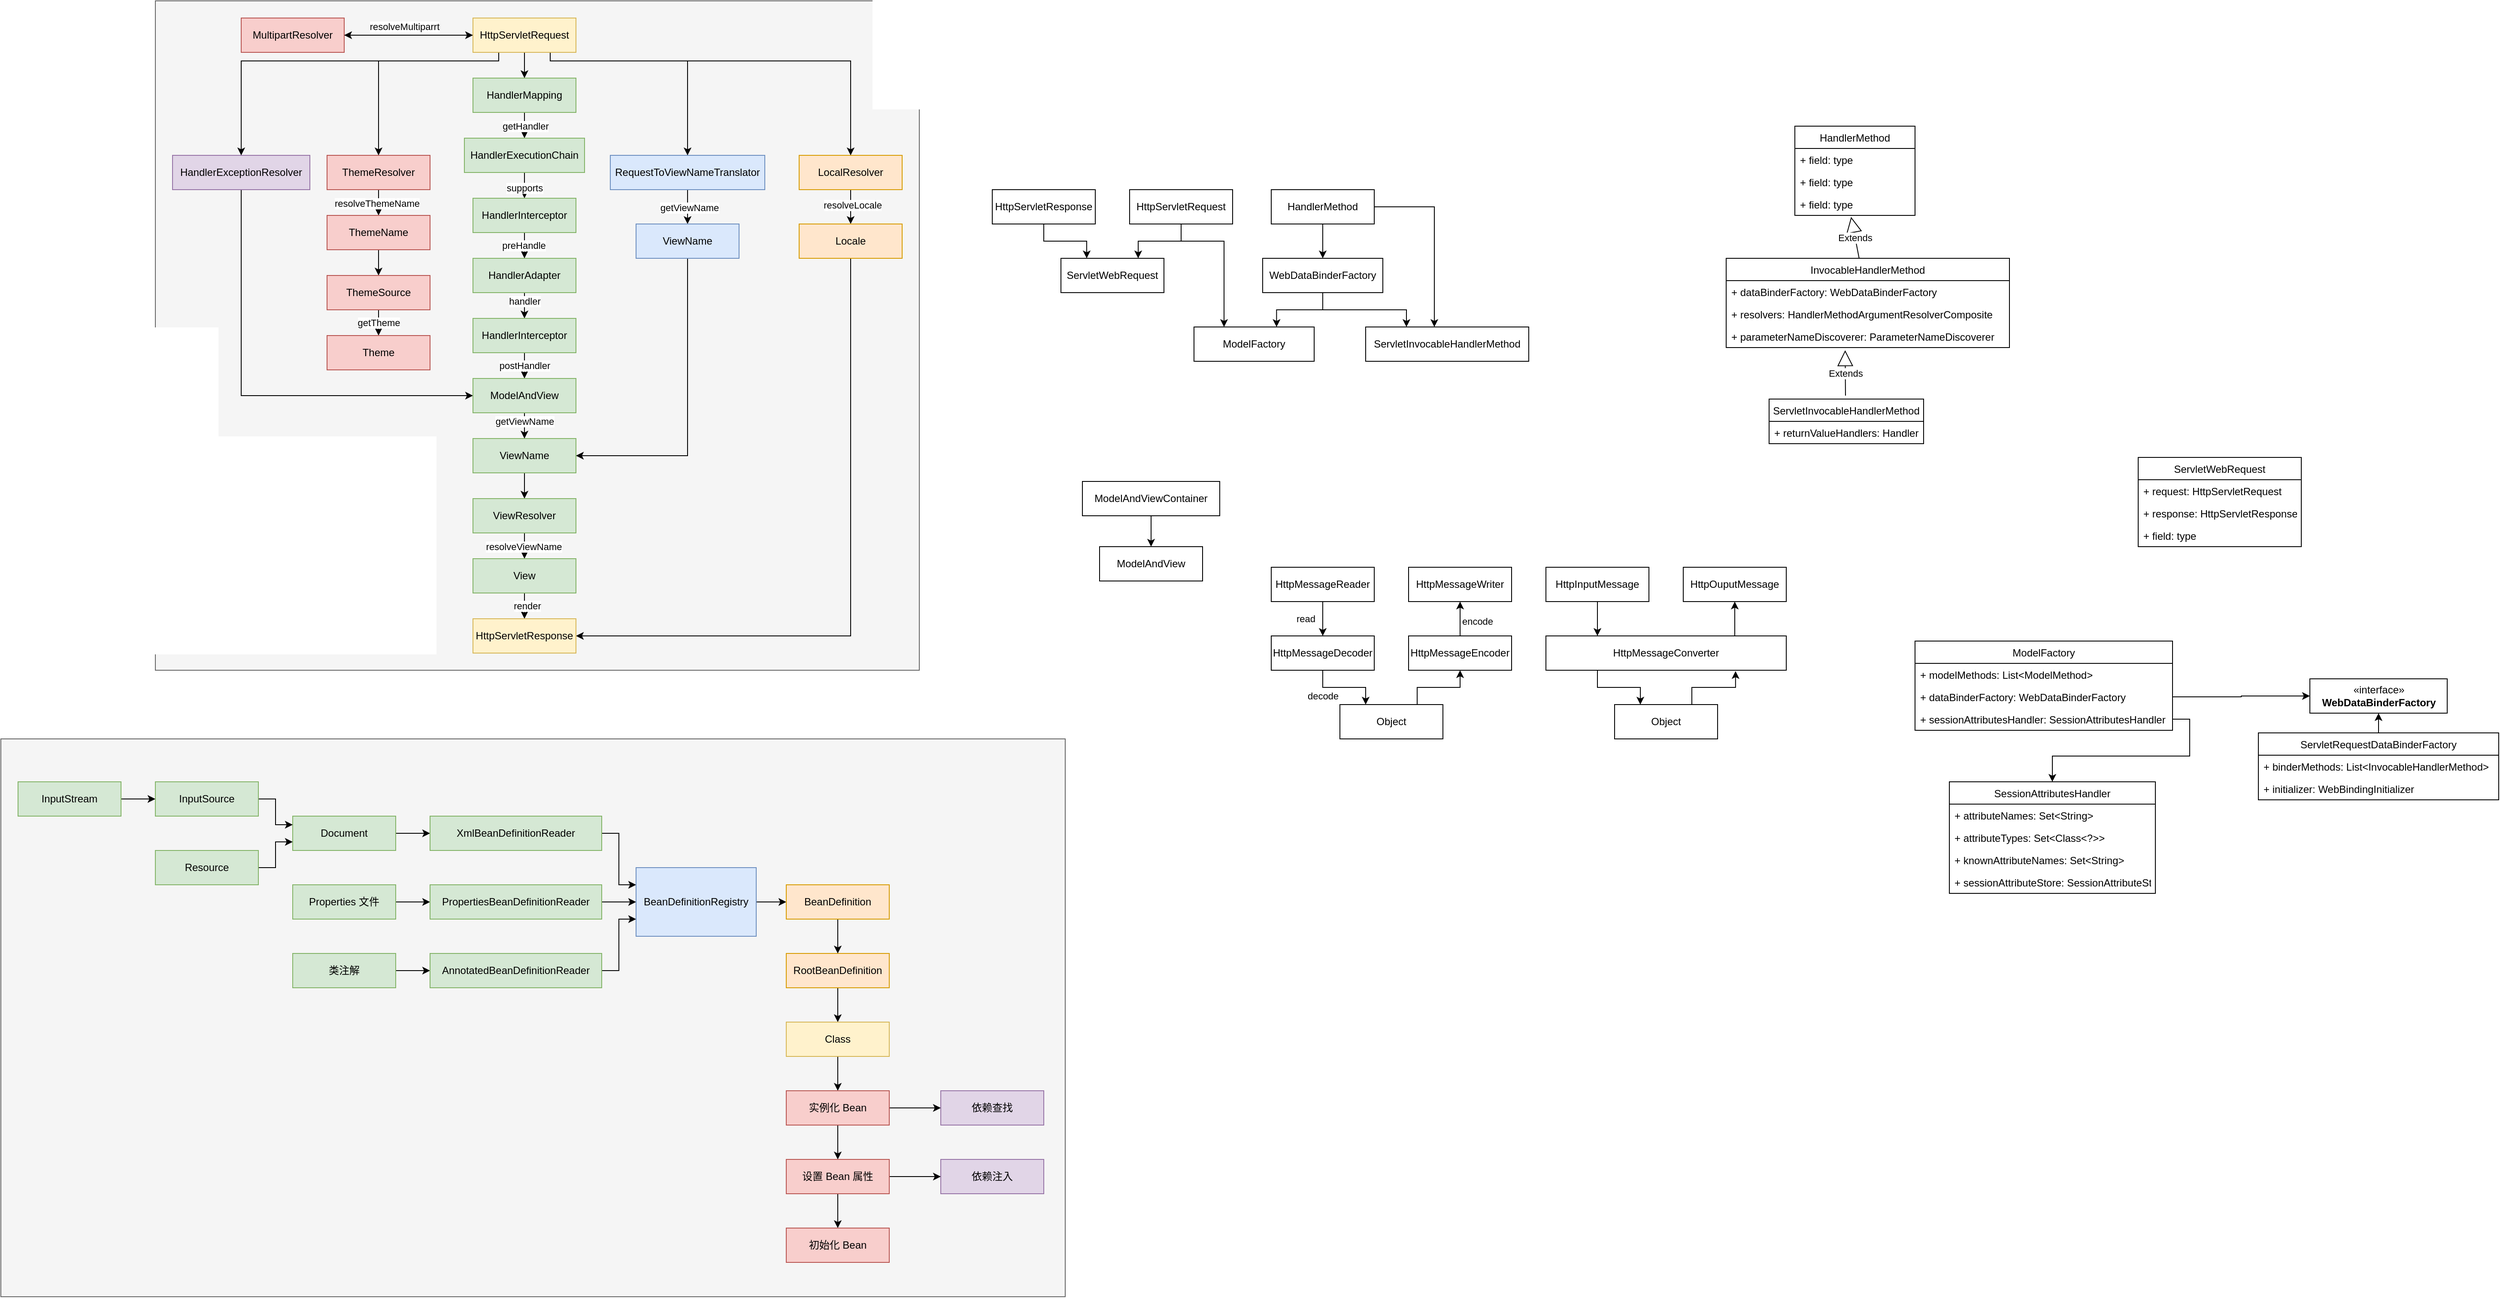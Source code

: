 <mxfile version="15.8.7" type="device"><diagram id="z5chEmHUQ7L5bZ3ctoR7" name="Page-1"><mxGraphModel dx="2350" dy="1133" grid="1" gridSize="10" guides="1" tooltips="1" connect="1" arrows="1" fold="1" page="1" pageScale="1" pageWidth="850" pageHeight="1100" math="0" shadow="0"><root><mxCell id="0"/><mxCell id="1" parent="0"/><mxCell id="lr177sAkCw5R0PbASj85-42" value="" style="rounded=0;whiteSpace=wrap;html=1;fillColor=#f5f5f5;fontColor=#333333;strokeColor=#666666;" vertex="1" parent="1"><mxGeometry x="-160" y="920" width="1240" height="650" as="geometry"/></mxCell><mxCell id="Qa3CGgrDackkm4pAQ7BP-65" value="" style="rounded=0;whiteSpace=wrap;html=1;fillColor=#f5f5f5;fontColor=#333333;strokeColor=#666666;" parent="1" vertex="1"><mxGeometry x="20" y="60" width="890" height="780" as="geometry"/></mxCell><mxCell id="Qa3CGgrDackkm4pAQ7BP-54" style="edgeStyle=orthogonalEdgeStyle;rounded=0;orthogonalLoop=1;jettySize=auto;html=1;" parent="1" source="Qa3CGgrDackkm4pAQ7BP-2" target="Qa3CGgrDackkm4pAQ7BP-12" edge="1"><mxGeometry relative="1" as="geometry"/></mxCell><mxCell id="Qa3CGgrDackkm4pAQ7BP-2" value="MultipartResolver" style="rounded=0;whiteSpace=wrap;html=1;fillColor=#f8cecc;strokeColor=#b85450;" parent="1" vertex="1"><mxGeometry x="120" y="80" width="120" height="40" as="geometry"/></mxCell><mxCell id="Qa3CGgrDackkm4pAQ7BP-24" value="" style="edgeStyle=orthogonalEdgeStyle;rounded=0;orthogonalLoop=1;jettySize=auto;html=1;" parent="1" source="Qa3CGgrDackkm4pAQ7BP-3" target="Qa3CGgrDackkm4pAQ7BP-23" edge="1"><mxGeometry relative="1" as="geometry"/></mxCell><mxCell id="Qa3CGgrDackkm4pAQ7BP-25" value="resolveLocale" style="edgeLabel;html=1;align=center;verticalAlign=middle;resizable=0;points=[];" parent="Qa3CGgrDackkm4pAQ7BP-24" vertex="1" connectable="0"><mxGeometry x="-0.1" y="2" relative="1" as="geometry"><mxPoint as="offset"/></mxGeometry></mxCell><mxCell id="Qa3CGgrDackkm4pAQ7BP-3" value="LocalResolver" style="rounded=0;whiteSpace=wrap;html=1;fillColor=#ffe6cc;strokeColor=#d79b00;" parent="1" vertex="1"><mxGeometry x="770" y="240" width="120" height="40" as="geometry"/></mxCell><mxCell id="Qa3CGgrDackkm4pAQ7BP-44" value="" style="edgeStyle=orthogonalEdgeStyle;rounded=0;orthogonalLoop=1;jettySize=auto;html=1;" parent="1" source="Qa3CGgrDackkm4pAQ7BP-4" target="Qa3CGgrDackkm4pAQ7BP-43" edge="1"><mxGeometry relative="1" as="geometry"/></mxCell><mxCell id="Qa3CGgrDackkm4pAQ7BP-45" value="resolveThemeName" style="edgeLabel;html=1;align=center;verticalAlign=middle;resizable=0;points=[];" parent="Qa3CGgrDackkm4pAQ7BP-44" vertex="1" connectable="0"><mxGeometry x="-0.05" y="2" relative="1" as="geometry"><mxPoint as="offset"/></mxGeometry></mxCell><mxCell id="Qa3CGgrDackkm4pAQ7BP-4" value="ThemeResolver" style="rounded=0;whiteSpace=wrap;html=1;fillColor=#f8cecc;strokeColor=#b85450;" parent="1" vertex="1"><mxGeometry x="220" y="240" width="120" height="40" as="geometry"/></mxCell><mxCell id="Qa3CGgrDackkm4pAQ7BP-40" style="edgeStyle=orthogonalEdgeStyle;rounded=0;orthogonalLoop=1;jettySize=auto;html=1;entryX=0.5;entryY=0;entryDx=0;entryDy=0;" parent="1" source="Qa3CGgrDackkm4pAQ7BP-5" target="Qa3CGgrDackkm4pAQ7BP-11" edge="1"><mxGeometry relative="1" as="geometry"/></mxCell><mxCell id="Qa3CGgrDackkm4pAQ7BP-41" value="getHandler" style="edgeLabel;html=1;align=center;verticalAlign=middle;resizable=0;points=[];" parent="Qa3CGgrDackkm4pAQ7BP-40" vertex="1" connectable="0"><mxGeometry x="-0.05" y="-1" relative="1" as="geometry"><mxPoint as="offset"/></mxGeometry></mxCell><mxCell id="Qa3CGgrDackkm4pAQ7BP-5" value="HandlerMapping" style="rounded=0;whiteSpace=wrap;html=1;fillColor=#d5e8d4;strokeColor=#82b366;" parent="1" vertex="1"><mxGeometry x="390" y="150" width="120" height="40" as="geometry"/></mxCell><mxCell id="Qa3CGgrDackkm4pAQ7BP-19" value="" style="edgeStyle=orthogonalEdgeStyle;rounded=0;orthogonalLoop=1;jettySize=auto;html=1;" parent="1" source="Qa3CGgrDackkm4pAQ7BP-6" target="Qa3CGgrDackkm4pAQ7BP-18" edge="1"><mxGeometry relative="1" as="geometry"/></mxCell><mxCell id="Qa3CGgrDackkm4pAQ7BP-58" value="handler" style="edgeLabel;html=1;align=center;verticalAlign=middle;resizable=0;points=[];" parent="Qa3CGgrDackkm4pAQ7BP-19" vertex="1" connectable="0"><mxGeometry x="-0.2" relative="1" as="geometry"><mxPoint y="-10" as="offset"/></mxGeometry></mxCell><mxCell id="Qa3CGgrDackkm4pAQ7BP-6" value="&lt;span&gt;HandlerAdapter&lt;/span&gt;" style="rounded=0;whiteSpace=wrap;html=1;fillColor=#d5e8d4;strokeColor=#82b366;" parent="1" vertex="1"><mxGeometry x="390" y="360" width="120" height="40" as="geometry"/></mxCell><mxCell id="Qa3CGgrDackkm4pAQ7BP-36" style="edgeStyle=orthogonalEdgeStyle;rounded=0;orthogonalLoop=1;jettySize=auto;html=1;entryX=0;entryY=0.5;entryDx=0;entryDy=0;" parent="1" source="Qa3CGgrDackkm4pAQ7BP-7" target="Qa3CGgrDackkm4pAQ7BP-20" edge="1"><mxGeometry relative="1" as="geometry"><Array as="points"><mxPoint x="120" y="520"/></Array></mxGeometry></mxCell><mxCell id="Qa3CGgrDackkm4pAQ7BP-7" value="HandlerExceptionResolver" style="rounded=0;whiteSpace=wrap;html=1;fillColor=#e1d5e7;strokeColor=#9673a6;" parent="1" vertex="1"><mxGeometry x="40" y="240" width="160" height="40" as="geometry"/></mxCell><mxCell id="Qa3CGgrDackkm4pAQ7BP-48" value="" style="edgeStyle=orthogonalEdgeStyle;rounded=0;orthogonalLoop=1;jettySize=auto;html=1;" parent="1" source="Qa3CGgrDackkm4pAQ7BP-8" target="Qa3CGgrDackkm4pAQ7BP-47" edge="1"><mxGeometry relative="1" as="geometry"/></mxCell><mxCell id="Qa3CGgrDackkm4pAQ7BP-49" value="getViewName" style="edgeLabel;html=1;align=center;verticalAlign=middle;resizable=0;points=[];" parent="Qa3CGgrDackkm4pAQ7BP-48" vertex="1" connectable="0"><mxGeometry x="0.05" y="2" relative="1" as="geometry"><mxPoint as="offset"/></mxGeometry></mxCell><mxCell id="Qa3CGgrDackkm4pAQ7BP-8" value="RequestToViewNameTranslator" style="rounded=0;whiteSpace=wrap;html=1;fillColor=#dae8fc;strokeColor=#6c8ebf;" parent="1" vertex="1"><mxGeometry x="550" y="240" width="180" height="40" as="geometry"/></mxCell><mxCell id="Qa3CGgrDackkm4pAQ7BP-29" value="" style="edgeStyle=orthogonalEdgeStyle;rounded=0;orthogonalLoop=1;jettySize=auto;html=1;exitX=0.5;exitY=1;exitDx=0;exitDy=0;" parent="1" source="Qa3CGgrDackkm4pAQ7BP-61" target="Qa3CGgrDackkm4pAQ7BP-28" edge="1"><mxGeometry relative="1" as="geometry"/></mxCell><mxCell id="Qa3CGgrDackkm4pAQ7BP-30" value="resolveViewName" style="edgeLabel;html=1;align=center;verticalAlign=middle;resizable=0;points=[];" parent="Qa3CGgrDackkm4pAQ7BP-29" vertex="1" connectable="0"><mxGeometry x="-0.05" y="1" relative="1" as="geometry"><mxPoint as="offset"/></mxGeometry></mxCell><mxCell id="Qa3CGgrDackkm4pAQ7BP-62" value="" style="edgeStyle=orthogonalEdgeStyle;rounded=0;orthogonalLoop=1;jettySize=auto;html=1;" parent="1" source="Qa3CGgrDackkm4pAQ7BP-9" target="Qa3CGgrDackkm4pAQ7BP-61" edge="1"><mxGeometry relative="1" as="geometry"/></mxCell><mxCell id="Qa3CGgrDackkm4pAQ7BP-9" value="ViewName" style="rounded=0;whiteSpace=wrap;html=1;fillColor=#d5e8d4;strokeColor=#82b366;" parent="1" vertex="1"><mxGeometry x="390" y="570" width="120" height="40" as="geometry"/></mxCell><mxCell id="Qa3CGgrDackkm4pAQ7BP-16" value="" style="edgeStyle=orthogonalEdgeStyle;rounded=0;orthogonalLoop=1;jettySize=auto;html=1;" parent="1" source="Qa3CGgrDackkm4pAQ7BP-11" target="Qa3CGgrDackkm4pAQ7BP-15" edge="1"><mxGeometry relative="1" as="geometry"/></mxCell><mxCell id="Qa3CGgrDackkm4pAQ7BP-56" value="supports" style="edgeLabel;html=1;align=center;verticalAlign=middle;resizable=0;points=[];" parent="Qa3CGgrDackkm4pAQ7BP-16" vertex="1" connectable="0"><mxGeometry x="-0.12" y="4" relative="1" as="geometry"><mxPoint x="4" as="offset"/></mxGeometry></mxCell><mxCell id="Qa3CGgrDackkm4pAQ7BP-11" value="HandlerExecutionChain" style="rounded=0;whiteSpace=wrap;html=1;fillColor=#d5e8d4;strokeColor=#82b366;" parent="1" vertex="1"><mxGeometry x="380" y="220" width="140" height="40" as="geometry"/></mxCell><mxCell id="Qa3CGgrDackkm4pAQ7BP-22" style="edgeStyle=orthogonalEdgeStyle;rounded=0;orthogonalLoop=1;jettySize=auto;html=1;entryX=0.5;entryY=0;entryDx=0;entryDy=0;" parent="1" source="Qa3CGgrDackkm4pAQ7BP-12" target="Qa3CGgrDackkm4pAQ7BP-3" edge="1"><mxGeometry relative="1" as="geometry"><Array as="points"><mxPoint x="480" y="130"/><mxPoint x="830" y="130"/></Array></mxGeometry></mxCell><mxCell id="Qa3CGgrDackkm4pAQ7BP-37" value="" style="edgeStyle=orthogonalEdgeStyle;rounded=0;orthogonalLoop=1;jettySize=auto;html=1;" parent="1" source="Qa3CGgrDackkm4pAQ7BP-12" target="Qa3CGgrDackkm4pAQ7BP-5" edge="1"><mxGeometry relative="1" as="geometry"/></mxCell><mxCell id="Qa3CGgrDackkm4pAQ7BP-42" style="edgeStyle=orthogonalEdgeStyle;rounded=0;orthogonalLoop=1;jettySize=auto;html=1;entryX=0.5;entryY=0;entryDx=0;entryDy=0;" parent="1" source="Qa3CGgrDackkm4pAQ7BP-12" target="Qa3CGgrDackkm4pAQ7BP-4" edge="1"><mxGeometry relative="1" as="geometry"><Array as="points"><mxPoint x="420" y="130"/><mxPoint x="280" y="130"/></Array></mxGeometry></mxCell><mxCell id="Qa3CGgrDackkm4pAQ7BP-46" style="edgeStyle=orthogonalEdgeStyle;rounded=0;orthogonalLoop=1;jettySize=auto;html=1;entryX=0.5;entryY=0;entryDx=0;entryDy=0;" parent="1" source="Qa3CGgrDackkm4pAQ7BP-12" target="Qa3CGgrDackkm4pAQ7BP-8" edge="1"><mxGeometry relative="1" as="geometry"><Array as="points"><mxPoint x="480" y="130"/><mxPoint x="640" y="130"/></Array></mxGeometry></mxCell><mxCell id="Qa3CGgrDackkm4pAQ7BP-53" style="edgeStyle=orthogonalEdgeStyle;rounded=0;orthogonalLoop=1;jettySize=auto;html=1;entryX=1;entryY=0.5;entryDx=0;entryDy=0;" parent="1" source="Qa3CGgrDackkm4pAQ7BP-12" target="Qa3CGgrDackkm4pAQ7BP-2" edge="1"><mxGeometry relative="1" as="geometry"/></mxCell><mxCell id="Qa3CGgrDackkm4pAQ7BP-55" value="resolveMultiparrt" style="edgeLabel;html=1;align=center;verticalAlign=middle;resizable=0;points=[];" parent="Qa3CGgrDackkm4pAQ7BP-53" vertex="1" connectable="0"><mxGeometry x="0.32" y="-3" relative="1" as="geometry"><mxPoint x="19" y="-7" as="offset"/></mxGeometry></mxCell><mxCell id="Qa3CGgrDackkm4pAQ7BP-60" style="edgeStyle=orthogonalEdgeStyle;rounded=0;orthogonalLoop=1;jettySize=auto;html=1;entryX=0.5;entryY=0;entryDx=0;entryDy=0;" parent="1" source="Qa3CGgrDackkm4pAQ7BP-12" target="Qa3CGgrDackkm4pAQ7BP-7" edge="1"><mxGeometry relative="1" as="geometry"><Array as="points"><mxPoint x="420" y="130"/><mxPoint x="120" y="130"/></Array></mxGeometry></mxCell><mxCell id="Qa3CGgrDackkm4pAQ7BP-12" value="HttpServletRequest" style="rounded=0;whiteSpace=wrap;html=1;fillColor=#fff2cc;strokeColor=#d6b656;" parent="1" vertex="1"><mxGeometry x="390" y="80" width="120" height="40" as="geometry"/></mxCell><mxCell id="Qa3CGgrDackkm4pAQ7BP-17" value="" style="edgeStyle=orthogonalEdgeStyle;rounded=0;orthogonalLoop=1;jettySize=auto;html=1;" parent="1" source="Qa3CGgrDackkm4pAQ7BP-15" target="Qa3CGgrDackkm4pAQ7BP-6" edge="1"><mxGeometry relative="1" as="geometry"/></mxCell><mxCell id="Qa3CGgrDackkm4pAQ7BP-57" value="preHandle" style="edgeLabel;html=1;align=center;verticalAlign=middle;resizable=0;points=[];" parent="Qa3CGgrDackkm4pAQ7BP-17" vertex="1" connectable="0"><mxGeometry y="1" relative="1" as="geometry"><mxPoint as="offset"/></mxGeometry></mxCell><mxCell id="Qa3CGgrDackkm4pAQ7BP-15" value="HandlerInterceptor" style="rounded=0;whiteSpace=wrap;html=1;fillColor=#d5e8d4;strokeColor=#82b366;" parent="1" vertex="1"><mxGeometry x="390" y="290" width="120" height="40" as="geometry"/></mxCell><mxCell id="Qa3CGgrDackkm4pAQ7BP-21" value="postHandler" style="edgeStyle=orthogonalEdgeStyle;rounded=0;orthogonalLoop=1;jettySize=auto;html=1;" parent="1" source="Qa3CGgrDackkm4pAQ7BP-18" target="Qa3CGgrDackkm4pAQ7BP-20" edge="1"><mxGeometry relative="1" as="geometry"/></mxCell><mxCell id="Qa3CGgrDackkm4pAQ7BP-18" value="HandlerInterceptor" style="rounded=0;whiteSpace=wrap;html=1;fillColor=#d5e8d4;strokeColor=#82b366;" parent="1" vertex="1"><mxGeometry x="390" y="430" width="120" height="40" as="geometry"/></mxCell><mxCell id="Qa3CGgrDackkm4pAQ7BP-26" value="" style="edgeStyle=orthogonalEdgeStyle;rounded=0;orthogonalLoop=1;jettySize=auto;html=1;" parent="1" source="Qa3CGgrDackkm4pAQ7BP-20" target="Qa3CGgrDackkm4pAQ7BP-9" edge="1"><mxGeometry relative="1" as="geometry"/></mxCell><mxCell id="Qa3CGgrDackkm4pAQ7BP-27" value="getViewName" style="edgeLabel;html=1;align=center;verticalAlign=middle;resizable=0;points=[];" parent="Qa3CGgrDackkm4pAQ7BP-26" vertex="1" connectable="0"><mxGeometry x="-0.2" y="4" relative="1" as="geometry"><mxPoint x="4" y="-10" as="offset"/></mxGeometry></mxCell><mxCell id="Qa3CGgrDackkm4pAQ7BP-20" value="ModelAndView" style="rounded=0;whiteSpace=wrap;html=1;fillColor=#d5e8d4;strokeColor=#82b366;" parent="1" vertex="1"><mxGeometry x="390" y="500" width="120" height="40" as="geometry"/></mxCell><mxCell id="Qa3CGgrDackkm4pAQ7BP-59" style="edgeStyle=orthogonalEdgeStyle;rounded=0;orthogonalLoop=1;jettySize=auto;html=1;entryX=1;entryY=0.5;entryDx=0;entryDy=0;" parent="1" source="Qa3CGgrDackkm4pAQ7BP-23" target="Qa3CGgrDackkm4pAQ7BP-31" edge="1"><mxGeometry relative="1" as="geometry"><Array as="points"><mxPoint x="830" y="800"/></Array></mxGeometry></mxCell><mxCell id="Qa3CGgrDackkm4pAQ7BP-23" value="Locale" style="rounded=0;whiteSpace=wrap;html=1;fillColor=#ffe6cc;strokeColor=#d79b00;" parent="1" vertex="1"><mxGeometry x="770" y="320" width="120" height="40" as="geometry"/></mxCell><mxCell id="Qa3CGgrDackkm4pAQ7BP-32" value="" style="edgeStyle=orthogonalEdgeStyle;rounded=0;orthogonalLoop=1;jettySize=auto;html=1;" parent="1" source="Qa3CGgrDackkm4pAQ7BP-28" target="Qa3CGgrDackkm4pAQ7BP-31" edge="1"><mxGeometry relative="1" as="geometry"/></mxCell><mxCell id="Qa3CGgrDackkm4pAQ7BP-34" value="render" style="edgeLabel;html=1;align=center;verticalAlign=middle;resizable=0;points=[];" parent="Qa3CGgrDackkm4pAQ7BP-32" vertex="1" connectable="0"><mxGeometry x="-0.4" y="3" relative="1" as="geometry"><mxPoint as="offset"/></mxGeometry></mxCell><mxCell id="Qa3CGgrDackkm4pAQ7BP-28" value="View" style="rounded=0;whiteSpace=wrap;html=1;fillColor=#d5e8d4;strokeColor=#82b366;" parent="1" vertex="1"><mxGeometry x="390" y="710" width="120" height="40" as="geometry"/></mxCell><mxCell id="Qa3CGgrDackkm4pAQ7BP-31" value="HttpServletResponse" style="rounded=0;whiteSpace=wrap;html=1;fillColor=#fff2cc;strokeColor=#d6b656;" parent="1" vertex="1"><mxGeometry x="390" y="780" width="120" height="40" as="geometry"/></mxCell><mxCell id="Qa3CGgrDackkm4pAQ7BP-69" style="edgeStyle=orthogonalEdgeStyle;rounded=0;orthogonalLoop=1;jettySize=auto;html=1;entryX=0.5;entryY=0;entryDx=0;entryDy=0;" parent="1" source="Qa3CGgrDackkm4pAQ7BP-43" target="Qa3CGgrDackkm4pAQ7BP-66" edge="1"><mxGeometry relative="1" as="geometry"/></mxCell><mxCell id="Qa3CGgrDackkm4pAQ7BP-43" value="ThemeName" style="rounded=0;whiteSpace=wrap;html=1;fillColor=#f8cecc;strokeColor=#b85450;" parent="1" vertex="1"><mxGeometry x="220" y="310" width="120" height="40" as="geometry"/></mxCell><mxCell id="Qa3CGgrDackkm4pAQ7BP-50" style="edgeStyle=orthogonalEdgeStyle;rounded=0;orthogonalLoop=1;jettySize=auto;html=1;entryX=1;entryY=0.5;entryDx=0;entryDy=0;" parent="1" source="Qa3CGgrDackkm4pAQ7BP-47" target="Qa3CGgrDackkm4pAQ7BP-9" edge="1"><mxGeometry relative="1" as="geometry"><Array as="points"><mxPoint x="640" y="590"/></Array></mxGeometry></mxCell><mxCell id="Qa3CGgrDackkm4pAQ7BP-47" value="ViewName" style="rounded=0;whiteSpace=wrap;html=1;fillColor=#dae8fc;strokeColor=#6c8ebf;" parent="1" vertex="1"><mxGeometry x="580" y="320" width="120" height="40" as="geometry"/></mxCell><mxCell id="Qa3CGgrDackkm4pAQ7BP-61" value="ViewResolver" style="rounded=0;whiteSpace=wrap;html=1;fillColor=#d5e8d4;strokeColor=#82b366;" parent="1" vertex="1"><mxGeometry x="390" y="640" width="120" height="40" as="geometry"/></mxCell><mxCell id="Qa3CGgrDackkm4pAQ7BP-70" value="getTheme" style="edgeStyle=orthogonalEdgeStyle;rounded=0;orthogonalLoop=1;jettySize=auto;html=1;" parent="1" source="Qa3CGgrDackkm4pAQ7BP-66" target="Qa3CGgrDackkm4pAQ7BP-67" edge="1"><mxGeometry relative="1" as="geometry"/></mxCell><mxCell id="Qa3CGgrDackkm4pAQ7BP-66" value="ThemeSource" style="rounded=0;whiteSpace=wrap;html=1;fillColor=#f8cecc;strokeColor=#b85450;" parent="1" vertex="1"><mxGeometry x="220" y="380" width="120" height="40" as="geometry"/></mxCell><mxCell id="Qa3CGgrDackkm4pAQ7BP-67" value="Theme" style="rounded=0;whiteSpace=wrap;html=1;fillColor=#f8cecc;strokeColor=#b85450;" parent="1" vertex="1"><mxGeometry x="220" y="450" width="120" height="40" as="geometry"/></mxCell><mxCell id="CnR7wNCRrXaBlCSaqojV-11" style="edgeStyle=orthogonalEdgeStyle;rounded=0;orthogonalLoop=1;jettySize=auto;html=1;entryX=0.25;entryY=0;entryDx=0;entryDy=0;" parent="1" source="CnR7wNCRrXaBlCSaqojV-8" target="CnR7wNCRrXaBlCSaqojV-10" edge="1"><mxGeometry relative="1" as="geometry"/></mxCell><mxCell id="CnR7wNCRrXaBlCSaqojV-8" value="HttpServletResponse" style="rounded=0;whiteSpace=wrap;html=1;" parent="1" vertex="1"><mxGeometry x="995" y="280" width="120" height="40" as="geometry"/></mxCell><mxCell id="CnR7wNCRrXaBlCSaqojV-12" style="edgeStyle=orthogonalEdgeStyle;rounded=0;orthogonalLoop=1;jettySize=auto;html=1;entryX=0.75;entryY=0;entryDx=0;entryDy=0;" parent="1" source="CnR7wNCRrXaBlCSaqojV-9" target="CnR7wNCRrXaBlCSaqojV-10" edge="1"><mxGeometry relative="1" as="geometry"/></mxCell><mxCell id="CnR7wNCRrXaBlCSaqojV-82" style="edgeStyle=orthogonalEdgeStyle;rounded=0;orthogonalLoop=1;jettySize=auto;html=1;entryX=0.25;entryY=0;entryDx=0;entryDy=0;" parent="1" source="CnR7wNCRrXaBlCSaqojV-9" target="CnR7wNCRrXaBlCSaqojV-81" edge="1"><mxGeometry relative="1" as="geometry"><Array as="points"><mxPoint x="1215" y="340"/><mxPoint x="1265" y="340"/></Array></mxGeometry></mxCell><mxCell id="CnR7wNCRrXaBlCSaqojV-9" value="HttpServletRequest" style="rounded=0;whiteSpace=wrap;html=1;" parent="1" vertex="1"><mxGeometry x="1155" y="280" width="120" height="40" as="geometry"/></mxCell><mxCell id="CnR7wNCRrXaBlCSaqojV-10" value="ServletWebRequest" style="rounded=0;whiteSpace=wrap;html=1;" parent="1" vertex="1"><mxGeometry x="1075" y="360" width="120" height="40" as="geometry"/></mxCell><mxCell id="CnR7wNCRrXaBlCSaqojV-48" value="" style="edgeStyle=orthogonalEdgeStyle;rounded=0;orthogonalLoop=1;jettySize=auto;html=1;" parent="1" source="CnR7wNCRrXaBlCSaqojV-31" target="CnR7wNCRrXaBlCSaqojV-47" edge="1"><mxGeometry relative="1" as="geometry"/></mxCell><mxCell id="CnR7wNCRrXaBlCSaqojV-31" value="ServletRequestDataBinderFactory" style="swimlane;fontStyle=0;childLayout=stackLayout;horizontal=1;startSize=26;fillColor=none;horizontalStack=0;resizeParent=1;resizeParentMax=0;resizeLast=0;collapsible=1;marginBottom=0;" parent="1" vertex="1"><mxGeometry x="2470" y="913" width="280" height="78" as="geometry"/></mxCell><mxCell id="CnR7wNCRrXaBlCSaqojV-32" value="+ binderMethods: List&lt;InvocableHandlerMethod&gt;" style="text;strokeColor=none;fillColor=none;align=left;verticalAlign=top;spacingLeft=4;spacingRight=4;overflow=hidden;rotatable=0;points=[[0,0.5],[1,0.5]];portConstraint=eastwest;" parent="CnR7wNCRrXaBlCSaqojV-31" vertex="1"><mxGeometry y="26" width="280" height="26" as="geometry"/></mxCell><mxCell id="CnR7wNCRrXaBlCSaqojV-33" value="+ initializer: WebBindingInitializer" style="text;strokeColor=none;fillColor=none;align=left;verticalAlign=top;spacingLeft=4;spacingRight=4;overflow=hidden;rotatable=0;points=[[0,0.5],[1,0.5]];portConstraint=eastwest;" parent="CnR7wNCRrXaBlCSaqojV-31" vertex="1"><mxGeometry y="52" width="280" height="26" as="geometry"/></mxCell><mxCell id="CnR7wNCRrXaBlCSaqojV-35" value="ServletWebRequest" style="swimlane;fontStyle=0;childLayout=stackLayout;horizontal=1;startSize=26;fillColor=none;horizontalStack=0;resizeParent=1;resizeParentMax=0;resizeLast=0;collapsible=1;marginBottom=0;" parent="1" vertex="1"><mxGeometry x="2330" y="592" width="190" height="104" as="geometry"/></mxCell><mxCell id="CnR7wNCRrXaBlCSaqojV-36" value="+ request: HttpServletRequest" style="text;strokeColor=none;fillColor=none;align=left;verticalAlign=top;spacingLeft=4;spacingRight=4;overflow=hidden;rotatable=0;points=[[0,0.5],[1,0.5]];portConstraint=eastwest;" parent="CnR7wNCRrXaBlCSaqojV-35" vertex="1"><mxGeometry y="26" width="190" height="26" as="geometry"/></mxCell><mxCell id="CnR7wNCRrXaBlCSaqojV-37" value="+ response: HttpServletResponse" style="text;strokeColor=none;fillColor=none;align=left;verticalAlign=top;spacingLeft=4;spacingRight=4;overflow=hidden;rotatable=0;points=[[0,0.5],[1,0.5]];portConstraint=eastwest;" parent="CnR7wNCRrXaBlCSaqojV-35" vertex="1"><mxGeometry y="52" width="190" height="26" as="geometry"/></mxCell><mxCell id="CnR7wNCRrXaBlCSaqojV-38" value="+ field: type" style="text;strokeColor=none;fillColor=none;align=left;verticalAlign=top;spacingLeft=4;spacingRight=4;overflow=hidden;rotatable=0;points=[[0,0.5],[1,0.5]];portConstraint=eastwest;" parent="CnR7wNCRrXaBlCSaqojV-35" vertex="1"><mxGeometry y="78" width="190" height="26" as="geometry"/></mxCell><mxCell id="CnR7wNCRrXaBlCSaqojV-43" value="ModelFactory" style="swimlane;fontStyle=0;childLayout=stackLayout;horizontal=1;startSize=26;fillColor=none;horizontalStack=0;resizeParent=1;resizeParentMax=0;resizeLast=0;collapsible=1;marginBottom=0;" parent="1" vertex="1"><mxGeometry x="2070" y="806" width="300" height="104" as="geometry"/></mxCell><mxCell id="CnR7wNCRrXaBlCSaqojV-44" value="+ modelMethods: List&lt;ModelMethod&gt;" style="text;strokeColor=none;fillColor=none;align=left;verticalAlign=top;spacingLeft=4;spacingRight=4;overflow=hidden;rotatable=0;points=[[0,0.5],[1,0.5]];portConstraint=eastwest;" parent="CnR7wNCRrXaBlCSaqojV-43" vertex="1"><mxGeometry y="26" width="300" height="26" as="geometry"/></mxCell><mxCell id="CnR7wNCRrXaBlCSaqojV-45" value="+ dataBinderFactory: WebDataBinderFactory" style="text;strokeColor=none;fillColor=none;align=left;verticalAlign=top;spacingLeft=4;spacingRight=4;overflow=hidden;rotatable=0;points=[[0,0.5],[1,0.5]];portConstraint=eastwest;" parent="CnR7wNCRrXaBlCSaqojV-43" vertex="1"><mxGeometry y="52" width="300" height="26" as="geometry"/></mxCell><mxCell id="CnR7wNCRrXaBlCSaqojV-46" value="+ sessionAttributesHandler: SessionAttributesHandler" style="text;strokeColor=none;fillColor=none;align=left;verticalAlign=top;spacingLeft=4;spacingRight=4;overflow=hidden;rotatable=0;points=[[0,0.5],[1,0.5]];portConstraint=eastwest;" parent="CnR7wNCRrXaBlCSaqojV-43" vertex="1"><mxGeometry y="78" width="300" height="26" as="geometry"/></mxCell><mxCell id="CnR7wNCRrXaBlCSaqojV-47" value="«interface»&lt;br&gt;&lt;b&gt;WebDataBinderFactory&lt;/b&gt;" style="html=1;" parent="1" vertex="1"><mxGeometry x="2530" y="850" width="160" height="40" as="geometry"/></mxCell><mxCell id="CnR7wNCRrXaBlCSaqojV-49" value="SessionAttributesHandler" style="swimlane;fontStyle=0;childLayout=stackLayout;horizontal=1;startSize=26;fillColor=none;horizontalStack=0;resizeParent=1;resizeParentMax=0;resizeLast=0;collapsible=1;marginBottom=0;" parent="1" vertex="1"><mxGeometry x="2110" y="970" width="240" height="130" as="geometry"/></mxCell><mxCell id="CnR7wNCRrXaBlCSaqojV-50" value="+ attributeNames: Set&lt;String&gt;" style="text;strokeColor=none;fillColor=none;align=left;verticalAlign=top;spacingLeft=4;spacingRight=4;overflow=hidden;rotatable=0;points=[[0,0.5],[1,0.5]];portConstraint=eastwest;" parent="CnR7wNCRrXaBlCSaqojV-49" vertex="1"><mxGeometry y="26" width="240" height="26" as="geometry"/></mxCell><mxCell id="CnR7wNCRrXaBlCSaqojV-51" value="+ attributeTypes: Set&lt;Class&lt;?&gt;&gt;" style="text;strokeColor=none;fillColor=none;align=left;verticalAlign=top;spacingLeft=4;spacingRight=4;overflow=hidden;rotatable=0;points=[[0,0.5],[1,0.5]];portConstraint=eastwest;" parent="CnR7wNCRrXaBlCSaqojV-49" vertex="1"><mxGeometry y="52" width="240" height="26" as="geometry"/></mxCell><mxCell id="CnR7wNCRrXaBlCSaqojV-52" value="+ knownAttributeNames: Set&lt;String&gt;" style="text;strokeColor=none;fillColor=none;align=left;verticalAlign=top;spacingLeft=4;spacingRight=4;overflow=hidden;rotatable=0;points=[[0,0.5],[1,0.5]];portConstraint=eastwest;" parent="CnR7wNCRrXaBlCSaqojV-49" vertex="1"><mxGeometry y="78" width="240" height="26" as="geometry"/></mxCell><mxCell id="CnR7wNCRrXaBlCSaqojV-54" value="+ sessionAttributeStore: SessionAttributeStore" style="text;strokeColor=none;fillColor=none;align=left;verticalAlign=top;spacingLeft=4;spacingRight=4;overflow=hidden;rotatable=0;points=[[0,0.5],[1,0.5]];portConstraint=eastwest;" parent="CnR7wNCRrXaBlCSaqojV-49" vertex="1"><mxGeometry y="104" width="240" height="26" as="geometry"/></mxCell><mxCell id="CnR7wNCRrXaBlCSaqojV-55" value="ServletInvocableHandlerMethod" style="swimlane;fontStyle=0;childLayout=stackLayout;horizontal=1;startSize=26;fillColor=none;horizontalStack=0;resizeParent=1;resizeParentMax=0;resizeLast=0;collapsible=1;marginBottom=0;" parent="1" vertex="1"><mxGeometry x="1900" y="524" width="180" height="52" as="geometry"/></mxCell><mxCell id="CnR7wNCRrXaBlCSaqojV-56" value="+ returnValueHandlers: HandlerMethodReturnValueHandlerComposite" style="text;strokeColor=none;fillColor=none;align=left;verticalAlign=top;spacingLeft=4;spacingRight=4;overflow=hidden;rotatable=0;points=[[0,0.5],[1,0.5]];portConstraint=eastwest;" parent="CnR7wNCRrXaBlCSaqojV-55" vertex="1"><mxGeometry y="26" width="180" height="26" as="geometry"/></mxCell><mxCell id="CnR7wNCRrXaBlCSaqojV-59" style="edgeStyle=orthogonalEdgeStyle;rounded=0;orthogonalLoop=1;jettySize=auto;html=1;entryX=0;entryY=0.5;entryDx=0;entryDy=0;" parent="1" source="CnR7wNCRrXaBlCSaqojV-45" target="CnR7wNCRrXaBlCSaqojV-47" edge="1"><mxGeometry relative="1" as="geometry"/></mxCell><mxCell id="CnR7wNCRrXaBlCSaqojV-60" style="edgeStyle=orthogonalEdgeStyle;rounded=0;orthogonalLoop=1;jettySize=auto;html=1;entryX=0.5;entryY=0;entryDx=0;entryDy=0;" parent="1" source="CnR7wNCRrXaBlCSaqojV-46" target="CnR7wNCRrXaBlCSaqojV-49" edge="1"><mxGeometry relative="1" as="geometry"/></mxCell><mxCell id="CnR7wNCRrXaBlCSaqojV-61" value="InvocableHandlerMethod" style="swimlane;fontStyle=0;childLayout=stackLayout;horizontal=1;startSize=26;fillColor=none;horizontalStack=0;resizeParent=1;resizeParentMax=0;resizeLast=0;collapsible=1;marginBottom=0;" parent="1" vertex="1"><mxGeometry x="1850" y="360" width="330" height="104" as="geometry"/></mxCell><mxCell id="CnR7wNCRrXaBlCSaqojV-62" value="+ dataBinderFactory: WebDataBinderFactory" style="text;strokeColor=none;fillColor=none;align=left;verticalAlign=top;spacingLeft=4;spacingRight=4;overflow=hidden;rotatable=0;points=[[0,0.5],[1,0.5]];portConstraint=eastwest;" parent="CnR7wNCRrXaBlCSaqojV-61" vertex="1"><mxGeometry y="26" width="330" height="26" as="geometry"/></mxCell><mxCell id="CnR7wNCRrXaBlCSaqojV-63" value="+ resolvers: HandlerMethodArgumentResolverComposite" style="text;strokeColor=none;fillColor=none;align=left;verticalAlign=top;spacingLeft=4;spacingRight=4;overflow=hidden;rotatable=0;points=[[0,0.5],[1,0.5]];portConstraint=eastwest;" parent="CnR7wNCRrXaBlCSaqojV-61" vertex="1"><mxGeometry y="52" width="330" height="26" as="geometry"/></mxCell><mxCell id="CnR7wNCRrXaBlCSaqojV-64" value="+ parameterNameDiscoverer: ParameterNameDiscoverer" style="text;strokeColor=none;fillColor=none;align=left;verticalAlign=top;spacingLeft=4;spacingRight=4;overflow=hidden;rotatable=0;points=[[0,0.5],[1,0.5]];portConstraint=eastwest;" parent="CnR7wNCRrXaBlCSaqojV-61" vertex="1"><mxGeometry y="78" width="330" height="26" as="geometry"/></mxCell><mxCell id="CnR7wNCRrXaBlCSaqojV-65" value="HandlerMethod" style="swimlane;fontStyle=0;childLayout=stackLayout;horizontal=1;startSize=26;fillColor=none;horizontalStack=0;resizeParent=1;resizeParentMax=0;resizeLast=0;collapsible=1;marginBottom=0;" parent="1" vertex="1"><mxGeometry x="1930" y="206" width="140" height="104" as="geometry"/></mxCell><mxCell id="CnR7wNCRrXaBlCSaqojV-66" value="+ field: type" style="text;strokeColor=none;fillColor=none;align=left;verticalAlign=top;spacingLeft=4;spacingRight=4;overflow=hidden;rotatable=0;points=[[0,0.5],[1,0.5]];portConstraint=eastwest;" parent="CnR7wNCRrXaBlCSaqojV-65" vertex="1"><mxGeometry y="26" width="140" height="26" as="geometry"/></mxCell><mxCell id="CnR7wNCRrXaBlCSaqojV-67" value="+ field: type" style="text;strokeColor=none;fillColor=none;align=left;verticalAlign=top;spacingLeft=4;spacingRight=4;overflow=hidden;rotatable=0;points=[[0,0.5],[1,0.5]];portConstraint=eastwest;" parent="CnR7wNCRrXaBlCSaqojV-65" vertex="1"><mxGeometry y="52" width="140" height="26" as="geometry"/></mxCell><mxCell id="CnR7wNCRrXaBlCSaqojV-68" value="+ field: type" style="text;strokeColor=none;fillColor=none;align=left;verticalAlign=top;spacingLeft=4;spacingRight=4;overflow=hidden;rotatable=0;points=[[0,0.5],[1,0.5]];portConstraint=eastwest;" parent="CnR7wNCRrXaBlCSaqojV-65" vertex="1"><mxGeometry y="78" width="140" height="26" as="geometry"/></mxCell><mxCell id="CnR7wNCRrXaBlCSaqojV-72" value="Extends" style="endArrow=block;endSize=16;endFill=0;html=1;rounded=0;entryX=0.42;entryY=1.118;entryDx=0;entryDy=0;entryPerimeter=0;" parent="1" target="CnR7wNCRrXaBlCSaqojV-64" edge="1"><mxGeometry width="160" relative="1" as="geometry"><mxPoint x="1989" y="520" as="sourcePoint"/><mxPoint x="2140" y="690" as="targetPoint"/></mxGeometry></mxCell><mxCell id="CnR7wNCRrXaBlCSaqojV-73" value="Extends" style="endArrow=block;endSize=16;endFill=0;html=1;rounded=0;entryX=0.468;entryY=1.068;entryDx=0;entryDy=0;entryPerimeter=0;" parent="1" source="CnR7wNCRrXaBlCSaqojV-61" target="CnR7wNCRrXaBlCSaqojV-68" edge="1"><mxGeometry width="160" relative="1" as="geometry"><mxPoint x="1980" y="560" as="sourcePoint"/><mxPoint x="2140" y="560" as="targetPoint"/></mxGeometry></mxCell><mxCell id="CnR7wNCRrXaBlCSaqojV-75" value="ModelAndView" style="rounded=0;whiteSpace=wrap;html=1;" parent="1" vertex="1"><mxGeometry x="1120" y="696" width="120" height="40" as="geometry"/></mxCell><mxCell id="CnR7wNCRrXaBlCSaqojV-78" value="" style="edgeStyle=orthogonalEdgeStyle;rounded=0;orthogonalLoop=1;jettySize=auto;html=1;" parent="1" source="CnR7wNCRrXaBlCSaqojV-77" target="CnR7wNCRrXaBlCSaqojV-75" edge="1"><mxGeometry relative="1" as="geometry"/></mxCell><mxCell id="CnR7wNCRrXaBlCSaqojV-77" value="ModelAndViewContainer" style="rounded=0;whiteSpace=wrap;html=1;" parent="1" vertex="1"><mxGeometry x="1100" y="620" width="160" height="40" as="geometry"/></mxCell><mxCell id="CnR7wNCRrXaBlCSaqojV-84" style="edgeStyle=orthogonalEdgeStyle;rounded=0;orthogonalLoop=1;jettySize=auto;html=1;entryX=0.687;entryY=0;entryDx=0;entryDy=0;entryPerimeter=0;" parent="1" source="CnR7wNCRrXaBlCSaqojV-79" target="CnR7wNCRrXaBlCSaqojV-81" edge="1"><mxGeometry relative="1" as="geometry"/></mxCell><mxCell id="CnR7wNCRrXaBlCSaqojV-87" style="edgeStyle=orthogonalEdgeStyle;rounded=0;orthogonalLoop=1;jettySize=auto;html=1;entryX=0.25;entryY=0;entryDx=0;entryDy=0;" parent="1" source="CnR7wNCRrXaBlCSaqojV-79" target="CnR7wNCRrXaBlCSaqojV-85" edge="1"><mxGeometry relative="1" as="geometry"/></mxCell><mxCell id="CnR7wNCRrXaBlCSaqojV-79" value="WebDataBinderFactory" style="rounded=0;whiteSpace=wrap;html=1;" parent="1" vertex="1"><mxGeometry x="1310" y="360" width="140" height="40" as="geometry"/></mxCell><mxCell id="CnR7wNCRrXaBlCSaqojV-83" value="" style="edgeStyle=orthogonalEdgeStyle;rounded=0;orthogonalLoop=1;jettySize=auto;html=1;" parent="1" source="CnR7wNCRrXaBlCSaqojV-80" target="CnR7wNCRrXaBlCSaqojV-79" edge="1"><mxGeometry relative="1" as="geometry"/></mxCell><mxCell id="CnR7wNCRrXaBlCSaqojV-86" style="edgeStyle=orthogonalEdgeStyle;rounded=0;orthogonalLoop=1;jettySize=auto;html=1;" parent="1" source="CnR7wNCRrXaBlCSaqojV-80" target="CnR7wNCRrXaBlCSaqojV-85" edge="1"><mxGeometry relative="1" as="geometry"><Array as="points"><mxPoint x="1510" y="300"/></Array></mxGeometry></mxCell><mxCell id="CnR7wNCRrXaBlCSaqojV-80" value="HandlerMethod" style="rounded=0;whiteSpace=wrap;html=1;" parent="1" vertex="1"><mxGeometry x="1320" y="280" width="120" height="40" as="geometry"/></mxCell><mxCell id="CnR7wNCRrXaBlCSaqojV-81" value="ModelFactory" style="rounded=0;whiteSpace=wrap;html=1;" parent="1" vertex="1"><mxGeometry x="1230" y="440" width="140" height="40" as="geometry"/></mxCell><mxCell id="CnR7wNCRrXaBlCSaqojV-85" value="&lt;span&gt;ServletInvocableHandlerMethod&lt;/span&gt;" style="rounded=0;whiteSpace=wrap;html=1;" parent="1" vertex="1"><mxGeometry x="1430" y="440" width="190" height="40" as="geometry"/></mxCell><mxCell id="CnR7wNCRrXaBlCSaqojV-101" value="" style="edgeStyle=orthogonalEdgeStyle;rounded=0;orthogonalLoop=1;jettySize=auto;html=1;entryX=0;entryY=0.5;entryDx=0;entryDy=0;" parent="1" source="CnR7wNCRrXaBlCSaqojV-88" target="lr177sAkCw5R0PbASj85-39" edge="1"><mxGeometry relative="1" as="geometry"/></mxCell><mxCell id="CnR7wNCRrXaBlCSaqojV-88" value="Document" style="rounded=0;whiteSpace=wrap;html=1;fillColor=#d5e8d4;strokeColor=#82b366;" parent="1" vertex="1"><mxGeometry x="180" y="1010" width="120" height="40" as="geometry"/></mxCell><mxCell id="lr177sAkCw5R0PbASj85-2" value="" style="edgeStyle=orthogonalEdgeStyle;rounded=0;orthogonalLoop=1;jettySize=auto;html=1;" edge="1" parent="1" source="CnR7wNCRrXaBlCSaqojV-89" target="lr177sAkCw5R0PbASj85-1"><mxGeometry relative="1" as="geometry"/></mxCell><mxCell id="CnR7wNCRrXaBlCSaqojV-89" value="RootBeanDefinition" style="rounded=0;whiteSpace=wrap;html=1;fillColor=#ffe6cc;strokeColor=#d79b00;" parent="1" vertex="1"><mxGeometry x="755" y="1170" width="120" height="40" as="geometry"/></mxCell><mxCell id="lr177sAkCw5R0PbASj85-3" value="" style="edgeStyle=orthogonalEdgeStyle;rounded=0;orthogonalLoop=1;jettySize=auto;html=1;" edge="1" parent="1" source="CnR7wNCRrXaBlCSaqojV-90" target="CnR7wNCRrXaBlCSaqojV-108"><mxGeometry relative="1" as="geometry"/></mxCell><mxCell id="CnR7wNCRrXaBlCSaqojV-90" value="BeanDefinitionRegistry" style="rounded=0;whiteSpace=wrap;html=1;fillColor=#dae8fc;strokeColor=#6c8ebf;" parent="1" vertex="1"><mxGeometry x="580" y="1070" width="140" height="80" as="geometry"/></mxCell><mxCell id="CnR7wNCRrXaBlCSaqojV-102" value="" style="edgeStyle=orthogonalEdgeStyle;rounded=0;orthogonalLoop=1;jettySize=auto;html=1;entryX=0;entryY=0.5;entryDx=0;entryDy=0;" parent="1" source="CnR7wNCRrXaBlCSaqojV-91" target="lr177sAkCw5R0PbASj85-40" edge="1"><mxGeometry relative="1" as="geometry"/></mxCell><mxCell id="CnR7wNCRrXaBlCSaqojV-91" value="Properties 文件" style="rounded=0;whiteSpace=wrap;html=1;fillColor=#d5e8d4;strokeColor=#82b366;" parent="1" vertex="1"><mxGeometry x="180" y="1090" width="120" height="40" as="geometry"/></mxCell><mxCell id="CnR7wNCRrXaBlCSaqojV-104" value="" style="edgeStyle=orthogonalEdgeStyle;rounded=0;orthogonalLoop=1;jettySize=auto;html=1;entryX=0;entryY=0.5;entryDx=0;entryDy=0;" parent="1" source="CnR7wNCRrXaBlCSaqojV-92" target="lr177sAkCw5R0PbASj85-41" edge="1"><mxGeometry relative="1" as="geometry"/></mxCell><mxCell id="CnR7wNCRrXaBlCSaqojV-92" value="类注解" style="rounded=0;whiteSpace=wrap;html=1;fillColor=#d5e8d4;strokeColor=#82b366;" parent="1" vertex="1"><mxGeometry x="180" y="1170" width="120" height="40" as="geometry"/></mxCell><mxCell id="CnR7wNCRrXaBlCSaqojV-105" style="edgeStyle=orthogonalEdgeStyle;rounded=0;orthogonalLoop=1;jettySize=auto;html=1;entryX=0;entryY=0.25;entryDx=0;entryDy=0;exitX=1;exitY=0.5;exitDx=0;exitDy=0;" parent="1" source="lr177sAkCw5R0PbASj85-39" target="CnR7wNCRrXaBlCSaqojV-90" edge="1"><mxGeometry relative="1" as="geometry"/></mxCell><mxCell id="CnR7wNCRrXaBlCSaqojV-106" value="" style="edgeStyle=orthogonalEdgeStyle;rounded=0;orthogonalLoop=1;jettySize=auto;html=1;" parent="1" source="lr177sAkCw5R0PbASj85-40" target="CnR7wNCRrXaBlCSaqojV-90" edge="1"><mxGeometry relative="1" as="geometry"/></mxCell><mxCell id="CnR7wNCRrXaBlCSaqojV-100" style="edgeStyle=orthogonalEdgeStyle;rounded=0;orthogonalLoop=1;jettySize=auto;html=1;entryX=0;entryY=0.25;entryDx=0;entryDy=0;" parent="1" source="CnR7wNCRrXaBlCSaqojV-95" target="CnR7wNCRrXaBlCSaqojV-88" edge="1"><mxGeometry relative="1" as="geometry"/></mxCell><mxCell id="CnR7wNCRrXaBlCSaqojV-95" value="InputSource" style="rounded=0;whiteSpace=wrap;html=1;fillColor=#d5e8d4;strokeColor=#82b366;" parent="1" vertex="1"><mxGeometry x="20" y="970" width="120" height="40" as="geometry"/></mxCell><mxCell id="CnR7wNCRrXaBlCSaqojV-99" style="edgeStyle=orthogonalEdgeStyle;rounded=0;orthogonalLoop=1;jettySize=auto;html=1;entryX=0;entryY=0.75;entryDx=0;entryDy=0;" parent="1" source="CnR7wNCRrXaBlCSaqojV-96" target="CnR7wNCRrXaBlCSaqojV-88" edge="1"><mxGeometry relative="1" as="geometry"/></mxCell><mxCell id="CnR7wNCRrXaBlCSaqojV-96" value="Resource" style="rounded=0;whiteSpace=wrap;html=1;fillColor=#d5e8d4;strokeColor=#82b366;" parent="1" vertex="1"><mxGeometry x="20" y="1050" width="120" height="40" as="geometry"/></mxCell><mxCell id="CnR7wNCRrXaBlCSaqojV-98" value="" style="edgeStyle=orthogonalEdgeStyle;rounded=0;orthogonalLoop=1;jettySize=auto;html=1;" parent="1" source="CnR7wNCRrXaBlCSaqojV-97" target="CnR7wNCRrXaBlCSaqojV-95" edge="1"><mxGeometry relative="1" as="geometry"/></mxCell><mxCell id="CnR7wNCRrXaBlCSaqojV-97" value="InputStream" style="rounded=0;whiteSpace=wrap;html=1;fillColor=#d5e8d4;strokeColor=#82b366;" parent="1" vertex="1"><mxGeometry x="-140" y="970" width="120" height="40" as="geometry"/></mxCell><mxCell id="CnR7wNCRrXaBlCSaqojV-107" style="edgeStyle=orthogonalEdgeStyle;rounded=0;orthogonalLoop=1;jettySize=auto;html=1;entryX=0;entryY=0.75;entryDx=0;entryDy=0;exitX=1;exitY=0.5;exitDx=0;exitDy=0;" parent="1" source="lr177sAkCw5R0PbASj85-41" target="CnR7wNCRrXaBlCSaqojV-90" edge="1"><mxGeometry relative="1" as="geometry"/></mxCell><mxCell id="CnR7wNCRrXaBlCSaqojV-109" value="" style="edgeStyle=orthogonalEdgeStyle;rounded=0;orthogonalLoop=1;jettySize=auto;html=1;" parent="1" source="CnR7wNCRrXaBlCSaqojV-108" target="CnR7wNCRrXaBlCSaqojV-89" edge="1"><mxGeometry relative="1" as="geometry"/></mxCell><mxCell id="CnR7wNCRrXaBlCSaqojV-108" value="BeanDefinition" style="rounded=0;whiteSpace=wrap;html=1;fillColor=#ffe6cc;strokeColor=#d79b00;" parent="1" vertex="1"><mxGeometry x="755" y="1090" width="120" height="40" as="geometry"/></mxCell><mxCell id="lr177sAkCw5R0PbASj85-10" value="" style="edgeStyle=orthogonalEdgeStyle;rounded=0;orthogonalLoop=1;jettySize=auto;html=1;" edge="1" parent="1" source="lr177sAkCw5R0PbASj85-1" target="lr177sAkCw5R0PbASj85-6"><mxGeometry relative="1" as="geometry"/></mxCell><mxCell id="lr177sAkCw5R0PbASj85-1" value="Class" style="rounded=0;whiteSpace=wrap;html=1;fillColor=#fff2cc;strokeColor=#d6b656;" vertex="1" parent="1"><mxGeometry x="755" y="1250" width="120" height="40" as="geometry"/></mxCell><mxCell id="lr177sAkCw5R0PbASj85-4" value="依赖查找" style="rounded=0;whiteSpace=wrap;html=1;fillColor=#e1d5e7;strokeColor=#9673a6;" vertex="1" parent="1"><mxGeometry x="935" y="1330" width="120" height="40" as="geometry"/></mxCell><mxCell id="lr177sAkCw5R0PbASj85-5" value="依赖注入" style="rounded=0;whiteSpace=wrap;html=1;fillColor=#e1d5e7;strokeColor=#9673a6;" vertex="1" parent="1"><mxGeometry x="935" y="1410" width="120" height="40" as="geometry"/></mxCell><mxCell id="lr177sAkCw5R0PbASj85-11" value="" style="edgeStyle=orthogonalEdgeStyle;rounded=0;orthogonalLoop=1;jettySize=auto;html=1;" edge="1" parent="1" source="lr177sAkCw5R0PbASj85-6" target="lr177sAkCw5R0PbASj85-7"><mxGeometry relative="1" as="geometry"/></mxCell><mxCell id="lr177sAkCw5R0PbASj85-13" value="" style="edgeStyle=orthogonalEdgeStyle;rounded=0;orthogonalLoop=1;jettySize=auto;html=1;" edge="1" parent="1" source="lr177sAkCw5R0PbASj85-6" target="lr177sAkCw5R0PbASj85-4"><mxGeometry relative="1" as="geometry"/></mxCell><mxCell id="lr177sAkCw5R0PbASj85-6" value="实例化 Bean" style="rounded=0;whiteSpace=wrap;html=1;fillColor=#f8cecc;strokeColor=#b85450;" vertex="1" parent="1"><mxGeometry x="755" y="1330" width="120" height="40" as="geometry"/></mxCell><mxCell id="lr177sAkCw5R0PbASj85-9" value="" style="edgeStyle=orthogonalEdgeStyle;rounded=0;orthogonalLoop=1;jettySize=auto;html=1;" edge="1" parent="1" source="lr177sAkCw5R0PbASj85-7" target="lr177sAkCw5R0PbASj85-5"><mxGeometry relative="1" as="geometry"/></mxCell><mxCell id="lr177sAkCw5R0PbASj85-12" value="" style="edgeStyle=orthogonalEdgeStyle;rounded=0;orthogonalLoop=1;jettySize=auto;html=1;" edge="1" parent="1" source="lr177sAkCw5R0PbASj85-7" target="lr177sAkCw5R0PbASj85-8"><mxGeometry relative="1" as="geometry"/></mxCell><mxCell id="lr177sAkCw5R0PbASj85-7" value="设置 Bean 属性" style="rounded=0;whiteSpace=wrap;html=1;fillColor=#f8cecc;strokeColor=#b85450;" vertex="1" parent="1"><mxGeometry x="755" y="1410" width="120" height="40" as="geometry"/></mxCell><mxCell id="lr177sAkCw5R0PbASj85-8" value="初始化 Bean" style="rounded=0;whiteSpace=wrap;html=1;fillColor=#f8cecc;strokeColor=#b85450;" vertex="1" parent="1"><mxGeometry x="755" y="1490" width="120" height="40" as="geometry"/></mxCell><mxCell id="lr177sAkCw5R0PbASj85-17" value="" style="edgeStyle=orthogonalEdgeStyle;rounded=0;orthogonalLoop=1;jettySize=auto;html=1;" edge="1" parent="1" source="lr177sAkCw5R0PbASj85-14" target="lr177sAkCw5R0PbASj85-16"><mxGeometry relative="1" as="geometry"/></mxCell><mxCell id="lr177sAkCw5R0PbASj85-18" value="read" style="edgeLabel;html=1;align=center;verticalAlign=middle;resizable=0;points=[];" vertex="1" connectable="0" parent="lr177sAkCw5R0PbASj85-17"><mxGeometry x="0.1" y="2" relative="1" as="geometry"><mxPoint x="-22" y="-2" as="offset"/></mxGeometry></mxCell><mxCell id="lr177sAkCw5R0PbASj85-14" value="HttpMessageReader" style="rounded=0;whiteSpace=wrap;html=1;" vertex="1" parent="1"><mxGeometry x="1320" y="720" width="120" height="40" as="geometry"/></mxCell><mxCell id="lr177sAkCw5R0PbASj85-15" value="HttpMessageWriter" style="rounded=0;whiteSpace=wrap;html=1;" vertex="1" parent="1"><mxGeometry x="1480" y="720" width="120" height="40" as="geometry"/></mxCell><mxCell id="lr177sAkCw5R0PbASj85-20" style="edgeStyle=orthogonalEdgeStyle;rounded=0;orthogonalLoop=1;jettySize=auto;html=1;entryX=0.25;entryY=0;entryDx=0;entryDy=0;" edge="1" parent="1" source="lr177sAkCw5R0PbASj85-16" target="lr177sAkCw5R0PbASj85-19"><mxGeometry relative="1" as="geometry"/></mxCell><mxCell id="lr177sAkCw5R0PbASj85-21" value="decode" style="edgeLabel;html=1;align=center;verticalAlign=middle;resizable=0;points=[];" vertex="1" connectable="0" parent="lr177sAkCw5R0PbASj85-20"><mxGeometry x="-0.444" relative="1" as="geometry"><mxPoint x="-5" y="10" as="offset"/></mxGeometry></mxCell><mxCell id="lr177sAkCw5R0PbASj85-16" value="HttpMessageDecoder" style="rounded=0;whiteSpace=wrap;html=1;" vertex="1" parent="1"><mxGeometry x="1320" y="800" width="120" height="40" as="geometry"/></mxCell><mxCell id="lr177sAkCw5R0PbASj85-23" style="edgeStyle=orthogonalEdgeStyle;rounded=0;orthogonalLoop=1;jettySize=auto;html=1;entryX=0.5;entryY=1;entryDx=0;entryDy=0;" edge="1" parent="1" source="lr177sAkCw5R0PbASj85-19" target="lr177sAkCw5R0PbASj85-22"><mxGeometry relative="1" as="geometry"><Array as="points"><mxPoint x="1490" y="860"/><mxPoint x="1540" y="860"/></Array></mxGeometry></mxCell><mxCell id="lr177sAkCw5R0PbASj85-25" value="encode" style="edgeLabel;html=1;align=center;verticalAlign=middle;resizable=0;points=[];" vertex="1" connectable="0" parent="lr177sAkCw5R0PbASj85-23"><mxGeometry x="-0.2" y="4" relative="1" as="geometry"><mxPoint x="54" y="-73" as="offset"/></mxGeometry></mxCell><mxCell id="lr177sAkCw5R0PbASj85-19" value="Object" style="rounded=0;whiteSpace=wrap;html=1;" vertex="1" parent="1"><mxGeometry x="1400" y="880" width="120" height="40" as="geometry"/></mxCell><mxCell id="lr177sAkCw5R0PbASj85-24" value="" style="edgeStyle=orthogonalEdgeStyle;rounded=0;orthogonalLoop=1;jettySize=auto;html=1;" edge="1" parent="1" source="lr177sAkCw5R0PbASj85-22" target="lr177sAkCw5R0PbASj85-15"><mxGeometry relative="1" as="geometry"/></mxCell><mxCell id="lr177sAkCw5R0PbASj85-22" value="HttpMessageEncoder" style="rounded=0;whiteSpace=wrap;html=1;" vertex="1" parent="1"><mxGeometry x="1480" y="800" width="120" height="40" as="geometry"/></mxCell><mxCell id="lr177sAkCw5R0PbASj85-35" value="" style="edgeStyle=orthogonalEdgeStyle;rounded=0;orthogonalLoop=1;jettySize=auto;html=1;" edge="1" parent="1" source="lr177sAkCw5R0PbASj85-26" target="lr177sAkCw5R0PbASj85-31"><mxGeometry relative="1" as="geometry"><Array as="points"><mxPoint x="1700" y="790"/><mxPoint x="1700" y="790"/></Array></mxGeometry></mxCell><mxCell id="lr177sAkCw5R0PbASj85-26" value="HttpInputMessage" style="rounded=0;whiteSpace=wrap;html=1;" vertex="1" parent="1"><mxGeometry x="1640" y="720" width="120" height="40" as="geometry"/></mxCell><mxCell id="lr177sAkCw5R0PbASj85-27" value="HttpOuputMessage" style="rounded=0;whiteSpace=wrap;html=1;" vertex="1" parent="1"><mxGeometry x="1800" y="720" width="120" height="40" as="geometry"/></mxCell><mxCell id="lr177sAkCw5R0PbASj85-34" style="edgeStyle=orthogonalEdgeStyle;rounded=0;orthogonalLoop=1;jettySize=auto;html=1;entryX=0.5;entryY=1;entryDx=0;entryDy=0;" edge="1" parent="1" source="lr177sAkCw5R0PbASj85-31" target="lr177sAkCw5R0PbASj85-27"><mxGeometry relative="1" as="geometry"><Array as="points"><mxPoint x="1860" y="790"/><mxPoint x="1860" y="790"/></Array></mxGeometry></mxCell><mxCell id="lr177sAkCw5R0PbASj85-37" style="edgeStyle=orthogonalEdgeStyle;rounded=0;orthogonalLoop=1;jettySize=auto;html=1;entryX=0.25;entryY=0;entryDx=0;entryDy=0;" edge="1" parent="1" source="lr177sAkCw5R0PbASj85-31" target="lr177sAkCw5R0PbASj85-36"><mxGeometry relative="1" as="geometry"><Array as="points"><mxPoint x="1700" y="860"/><mxPoint x="1750" y="860"/></Array></mxGeometry></mxCell><mxCell id="lr177sAkCw5R0PbASj85-31" value="HttpMessageConverter" style="rounded=0;whiteSpace=wrap;html=1;" vertex="1" parent="1"><mxGeometry x="1640" y="800" width="280" height="40" as="geometry"/></mxCell><mxCell id="lr177sAkCw5R0PbASj85-38" style="edgeStyle=orthogonalEdgeStyle;rounded=0;orthogonalLoop=1;jettySize=auto;html=1;entryX=0.789;entryY=1.025;entryDx=0;entryDy=0;entryPerimeter=0;" edge="1" parent="1" source="lr177sAkCw5R0PbASj85-36" target="lr177sAkCw5R0PbASj85-31"><mxGeometry relative="1" as="geometry"><Array as="points"><mxPoint x="1810" y="860"/><mxPoint x="1861" y="860"/></Array></mxGeometry></mxCell><mxCell id="lr177sAkCw5R0PbASj85-36" value="Object" style="rounded=0;whiteSpace=wrap;html=1;" vertex="1" parent="1"><mxGeometry x="1720" y="880" width="120" height="40" as="geometry"/></mxCell><mxCell id="lr177sAkCw5R0PbASj85-39" value="XmlBeanDefinitionReader" style="rounded=0;whiteSpace=wrap;html=1;fillColor=#d5e8d4;strokeColor=#82b366;" vertex="1" parent="1"><mxGeometry x="340" y="1010" width="200" height="40" as="geometry"/></mxCell><mxCell id="lr177sAkCw5R0PbASj85-40" value="PropertiesBeanDefinitionReader" style="rounded=0;whiteSpace=wrap;html=1;fillColor=#d5e8d4;strokeColor=#82b366;" vertex="1" parent="1"><mxGeometry x="340" y="1090" width="200" height="40" as="geometry"/></mxCell><mxCell id="lr177sAkCw5R0PbASj85-41" value="AnnotatedBeanDefinitionReader" style="rounded=0;whiteSpace=wrap;html=1;fillColor=#d5e8d4;strokeColor=#82b366;" vertex="1" parent="1"><mxGeometry x="340" y="1170" width="200" height="40" as="geometry"/></mxCell></root></mxGraphModel></diagram></mxfile>
